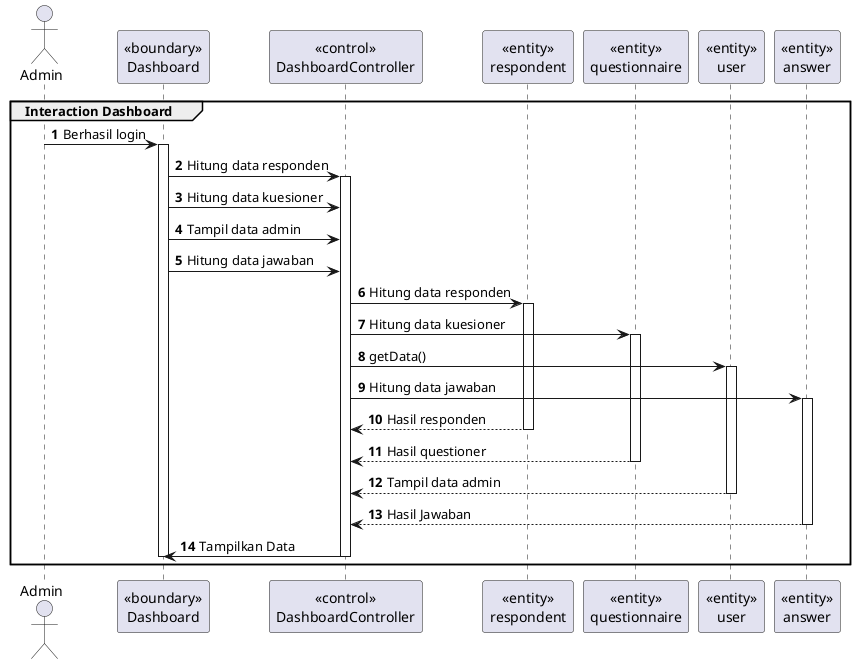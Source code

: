 @startuml
autonumber
group Interaction Dashboard

    actor Admin 
    participant "<<boundary>>\nDashboard" as dashboard
    participant "<<control>>\nDashboardController" as dashboard_cont
    participant "<<entity>>\nrespondent" as respondent
    participant "<<entity>>\nquestionnaire" as questioner
    participant "<<entity>>\nuser" as admin
    participant "<<entity>>\nanswer" as answer

    Admin -> dashboard:Berhasil login
    activate dashboard
            dashboard -> dashboard_cont:Hitung data responden
        activate dashboard_cont
            dashboard -> dashboard_cont:Hitung data kuesioner
            dashboard -> dashboard_cont:Tampil data admin
            dashboard -> dashboard_cont:Hitung data jawaban
        dashboard_cont -> respondent:Hitung data responden
        activate respondent
            dashboard_cont -> questioner:Hitung data kuesioner
            activate questioner
                dashboard_cont -> admin:getData()
                activate admin
                    dashboard_cont -> answer:Hitung data jawaban
                    activate answer
                    respondent --> dashboard_cont:Hasil responden
        deactivate respondent
                    questioner --> dashboard_cont:Hasil questioner
            deactivate questioner
                admin --> dashboard_cont:Tampil data admin
                deactivate admin
                    answer --> dashboard_cont:Hasil Jawaban
                    deactivate answer
        dashboard_cont -> dashboard:Tampilkan Data
        deactivate dashboard_cont
    deactivate dashboard

end
@enduml